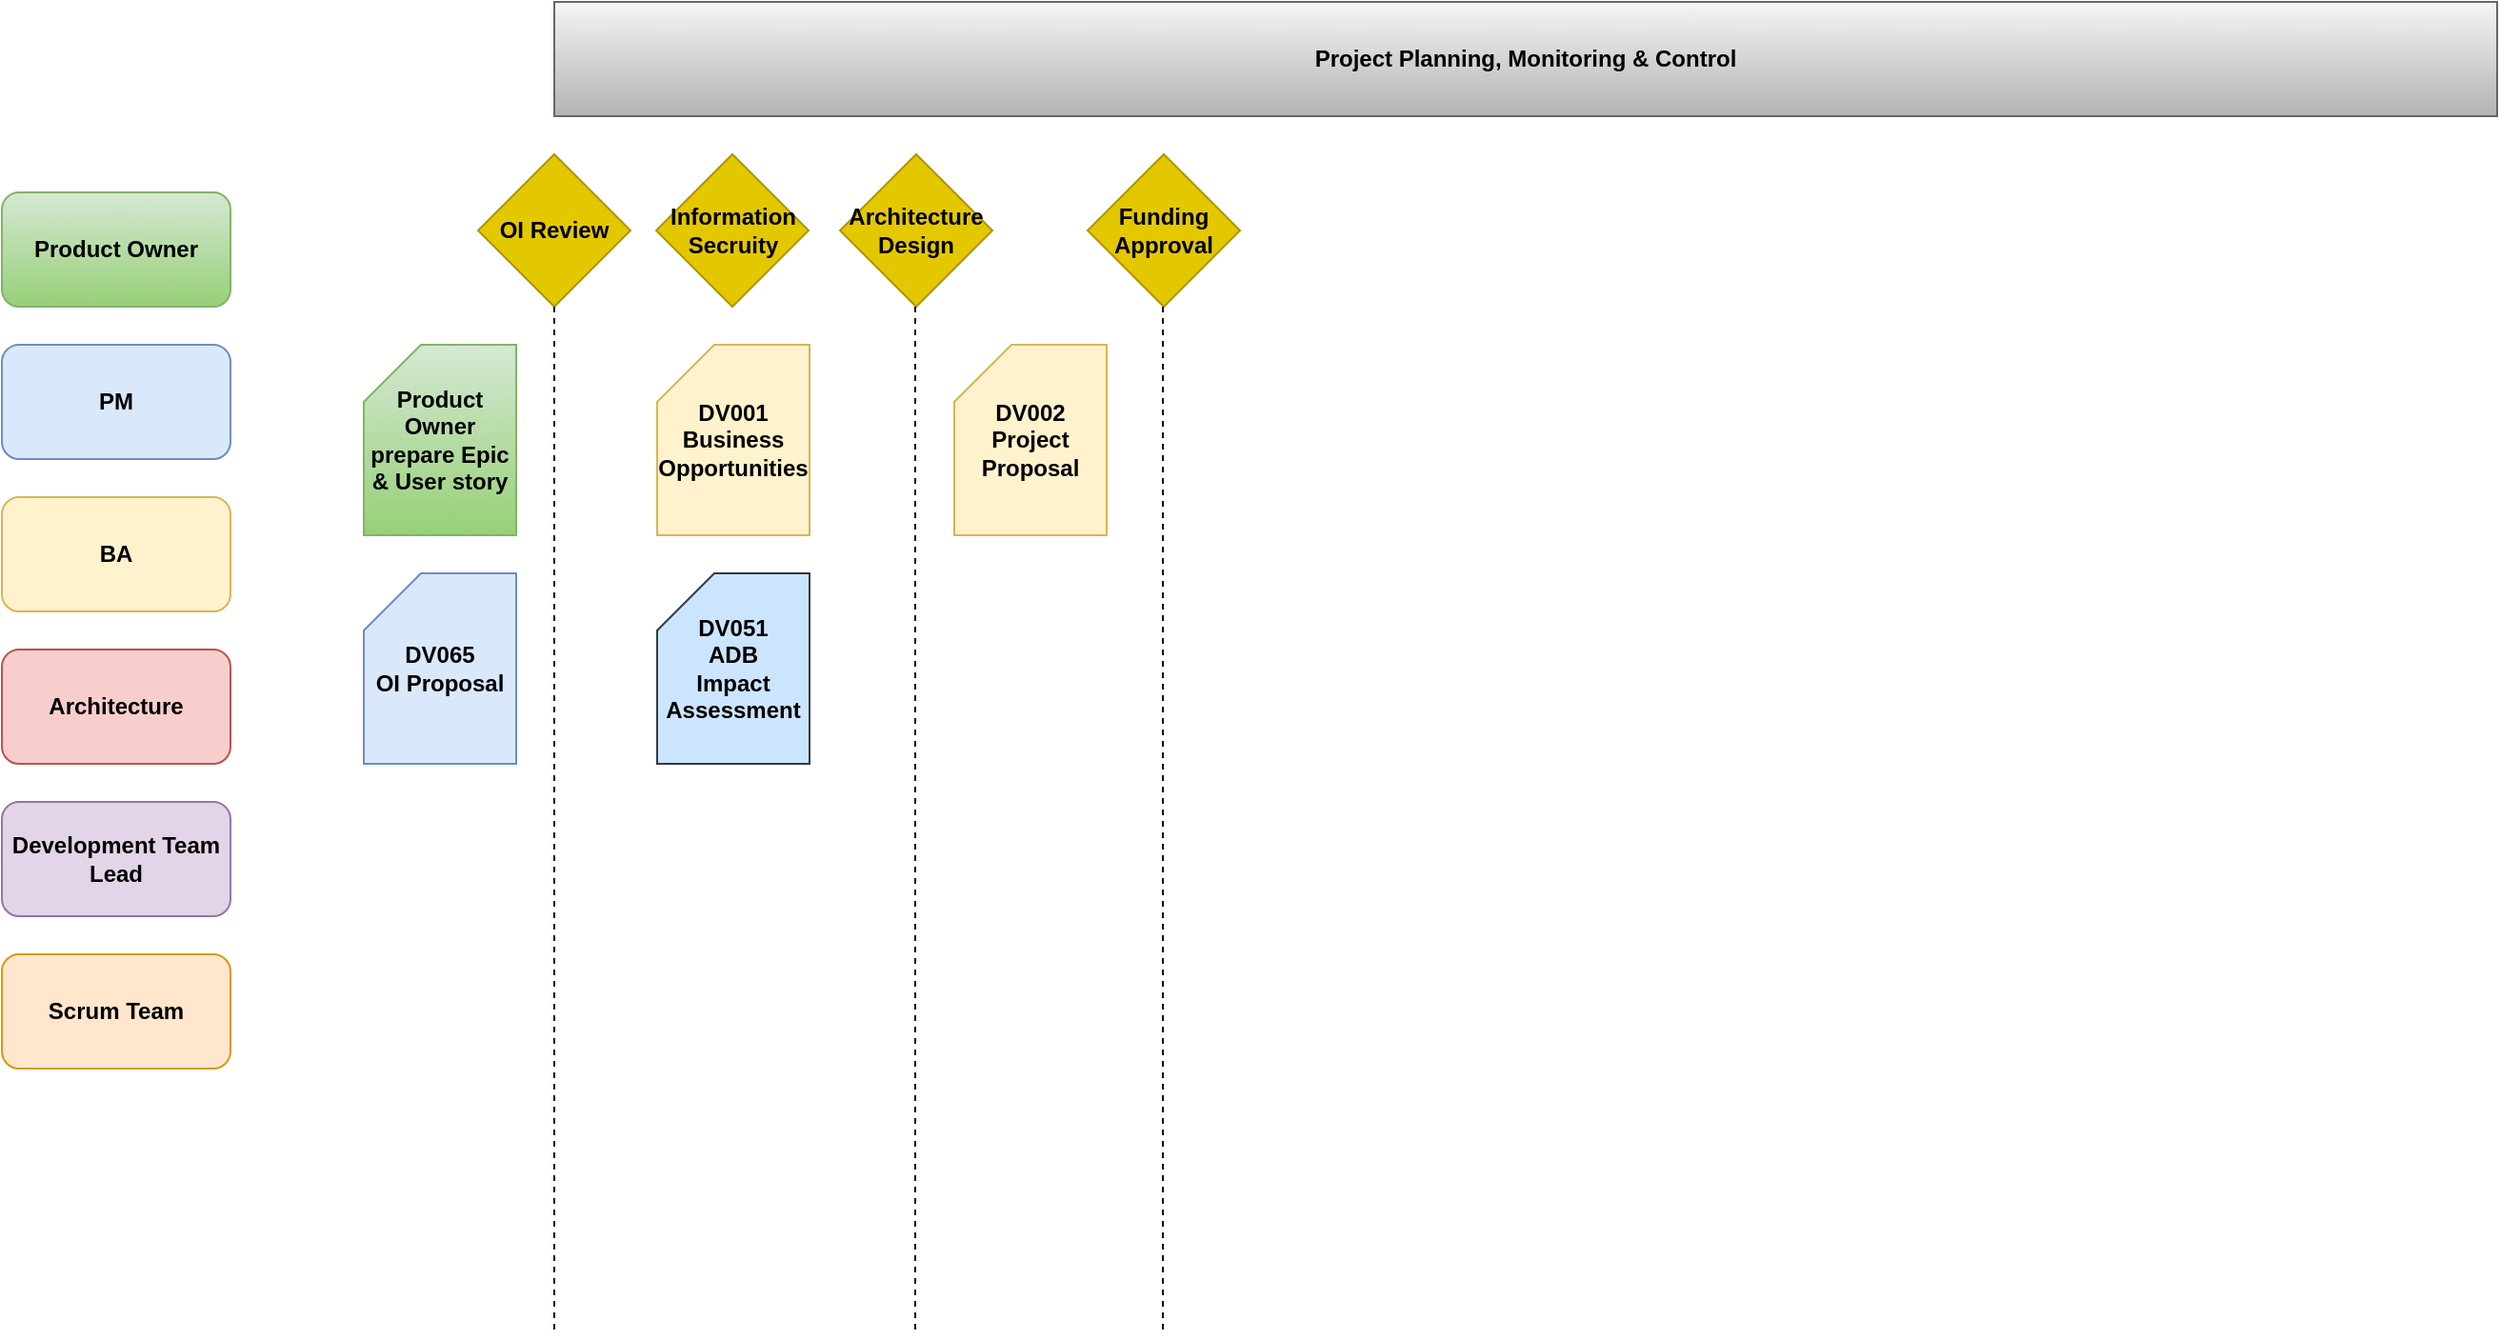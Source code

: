 <mxfile version="14.9.5" type="github">
  <diagram id="C5RBs43oDa-KdzZeNtuy" name="Page-1">
    <mxGraphModel dx="1422" dy="1938" grid="1" gridSize="10" guides="1" tooltips="1" connect="1" arrows="1" fold="1" page="1" pageScale="1" pageWidth="827" pageHeight="1169" math="0" shadow="0">
      <root>
        <mxCell id="WIyWlLk6GJQsqaUBKTNV-0" />
        <mxCell id="WIyWlLk6GJQsqaUBKTNV-1" parent="WIyWlLk6GJQsqaUBKTNV-0" />
        <mxCell id="mM4xZMxqIYVrbbXNMaOM-0" value="&lt;b&gt;PM&lt;/b&gt;" style="rounded=1;whiteSpace=wrap;html=1;fillColor=#dae8fc;strokeColor=#6c8ebf;" vertex="1" parent="WIyWlLk6GJQsqaUBKTNV-1">
          <mxGeometry x="70" y="170" width="120" height="60" as="geometry" />
        </mxCell>
        <mxCell id="mM4xZMxqIYVrbbXNMaOM-1" value="&lt;b&gt;BA&lt;/b&gt;" style="rounded=1;whiteSpace=wrap;html=1;fillColor=#fff2cc;strokeColor=#d6b656;" vertex="1" parent="WIyWlLk6GJQsqaUBKTNV-1">
          <mxGeometry x="70" y="250" width="120" height="60" as="geometry" />
        </mxCell>
        <mxCell id="mM4xZMxqIYVrbbXNMaOM-2" value="&lt;b&gt;Architecture&lt;/b&gt;" style="rounded=1;whiteSpace=wrap;html=1;fillColor=#f8cecc;strokeColor=#b85450;" vertex="1" parent="WIyWlLk6GJQsqaUBKTNV-1">
          <mxGeometry x="70" y="330" width="120" height="60" as="geometry" />
        </mxCell>
        <mxCell id="mM4xZMxqIYVrbbXNMaOM-3" value="Development Team Lead" style="rounded=1;whiteSpace=wrap;html=1;fillColor=#e1d5e7;strokeColor=#9673a6;fontStyle=1" vertex="1" parent="WIyWlLk6GJQsqaUBKTNV-1">
          <mxGeometry x="70" y="410" width="120" height="60" as="geometry" />
        </mxCell>
        <mxCell id="mM4xZMxqIYVrbbXNMaOM-4" value="Scrum Team" style="rounded=1;whiteSpace=wrap;html=1;fillColor=#ffe6cc;strokeColor=#d79b00;fontStyle=1" vertex="1" parent="WIyWlLk6GJQsqaUBKTNV-1">
          <mxGeometry x="70" y="490" width="120" height="60" as="geometry" />
        </mxCell>
        <mxCell id="mM4xZMxqIYVrbbXNMaOM-5" value="&lt;div&gt;DV065&lt;/div&gt;&lt;div&gt;OI Proposal&lt;br&gt;&lt;/div&gt;" style="shape=card;whiteSpace=wrap;html=1;fillColor=#dae8fc;strokeColor=#6c8ebf;fontStyle=1" vertex="1" parent="WIyWlLk6GJQsqaUBKTNV-1">
          <mxGeometry x="260" y="290" width="80" height="100" as="geometry" />
        </mxCell>
        <mxCell id="mM4xZMxqIYVrbbXNMaOM-6" value="OI Review" style="rhombus;whiteSpace=wrap;html=1;fillColor=#e3c800;strokeColor=#B09500;fontStyle=1;fontColor=#000000;" vertex="1" parent="WIyWlLk6GJQsqaUBKTNV-1">
          <mxGeometry x="320" y="70" width="80" height="80" as="geometry" />
        </mxCell>
        <mxCell id="mM4xZMxqIYVrbbXNMaOM-7" value="" style="endArrow=none;dashed=1;html=1;exitX=0.5;exitY=1;exitDx=0;exitDy=0;" edge="1" parent="WIyWlLk6GJQsqaUBKTNV-1" source="mM4xZMxqIYVrbbXNMaOM-6">
          <mxGeometry width="50" height="50" relative="1" as="geometry">
            <mxPoint x="390" y="420" as="sourcePoint" />
            <mxPoint x="360" y="690" as="targetPoint" />
            <Array as="points">
              <mxPoint x="360" y="400" />
            </Array>
          </mxGeometry>
        </mxCell>
        <mxCell id="mM4xZMxqIYVrbbXNMaOM-8" value="&lt;div&gt;DV001&lt;/div&gt;&lt;div&gt;Business Opportunities&lt;br&gt;&lt;/div&gt;" style="shape=card;whiteSpace=wrap;html=1;fillColor=#fff2cc;strokeColor=#d6b656;fontStyle=1" vertex="1" parent="WIyWlLk6GJQsqaUBKTNV-1">
          <mxGeometry x="414" y="170" width="80" height="100" as="geometry" />
        </mxCell>
        <mxCell id="mM4xZMxqIYVrbbXNMaOM-9" value="Information Secruity" style="rhombus;whiteSpace=wrap;html=1;fillColor=#e3c800;strokeColor=#B09500;fontStyle=1;fontColor=#000000;" vertex="1" parent="WIyWlLk6GJQsqaUBKTNV-1">
          <mxGeometry x="413.5" y="70" width="80" height="80" as="geometry" />
        </mxCell>
        <mxCell id="mM4xZMxqIYVrbbXNMaOM-10" value="Architecture Design" style="rhombus;whiteSpace=wrap;html=1;fillColor=#e3c800;strokeColor=#B09500;fontStyle=1;fontColor=#000000;" vertex="1" parent="WIyWlLk6GJQsqaUBKTNV-1">
          <mxGeometry x="510" y="70" width="80" height="80" as="geometry" />
        </mxCell>
        <mxCell id="mM4xZMxqIYVrbbXNMaOM-11" value="" style="endArrow=none;dashed=1;html=1;exitX=0.5;exitY=1;exitDx=0;exitDy=0;" edge="1" parent="WIyWlLk6GJQsqaUBKTNV-1">
          <mxGeometry width="50" height="50" relative="1" as="geometry">
            <mxPoint x="549.5" y="150" as="sourcePoint" />
            <mxPoint x="549.5" y="690" as="targetPoint" />
            <Array as="points">
              <mxPoint x="549.5" y="400" />
            </Array>
          </mxGeometry>
        </mxCell>
        <mxCell id="mM4xZMxqIYVrbbXNMaOM-12" value="&lt;div&gt;DV051&lt;/div&gt;&lt;div&gt;ADB&lt;br&gt;&lt;/div&gt;&lt;div&gt;Impact Assessment&lt;br&gt;&lt;/div&gt;" style="shape=card;whiteSpace=wrap;html=1;fillColor=#cce5ff;strokeColor=#36393d;fontStyle=1" vertex="1" parent="WIyWlLk6GJQsqaUBKTNV-1">
          <mxGeometry x="414" y="290" width="80" height="100" as="geometry" />
        </mxCell>
        <mxCell id="mM4xZMxqIYVrbbXNMaOM-13" value="&lt;div&gt;DV002&lt;/div&gt;&lt;div&gt;Project Proposal&lt;br&gt;&lt;/div&gt;" style="shape=card;whiteSpace=wrap;html=1;fillColor=#fff2cc;strokeColor=#d6b656;fontStyle=1" vertex="1" parent="WIyWlLk6GJQsqaUBKTNV-1">
          <mxGeometry x="570" y="170" width="80" height="100" as="geometry" />
        </mxCell>
        <mxCell id="mM4xZMxqIYVrbbXNMaOM-14" value="Product Owner prepare Epic &amp;amp; User story" style="shape=card;whiteSpace=wrap;html=1;fillColor=#d5e8d4;strokeColor=#82b366;fontStyle=1;gradientColor=#97d077;" vertex="1" parent="WIyWlLk6GJQsqaUBKTNV-1">
          <mxGeometry x="260" y="170" width="80" height="100" as="geometry" />
        </mxCell>
        <mxCell id="mM4xZMxqIYVrbbXNMaOM-15" value="Product Owner" style="rounded=1;whiteSpace=wrap;html=1;fillColor=#d5e8d4;strokeColor=#82b366;gradientColor=#97d077;fontStyle=1" vertex="1" parent="WIyWlLk6GJQsqaUBKTNV-1">
          <mxGeometry x="70" y="90" width="120" height="60" as="geometry" />
        </mxCell>
        <mxCell id="mM4xZMxqIYVrbbXNMaOM-16" value="Funding Approval" style="rhombus;whiteSpace=wrap;html=1;fillColor=#e3c800;strokeColor=#B09500;fontStyle=1;fontColor=#000000;" vertex="1" parent="WIyWlLk6GJQsqaUBKTNV-1">
          <mxGeometry x="640" y="70" width="80" height="80" as="geometry" />
        </mxCell>
        <mxCell id="mM4xZMxqIYVrbbXNMaOM-17" value="" style="endArrow=none;dashed=1;html=1;exitX=0.5;exitY=1;exitDx=0;exitDy=0;" edge="1" parent="WIyWlLk6GJQsqaUBKTNV-1">
          <mxGeometry width="50" height="50" relative="1" as="geometry">
            <mxPoint x="679.5" y="150" as="sourcePoint" />
            <mxPoint x="679.5" y="690" as="targetPoint" />
            <Array as="points">
              <mxPoint x="679.5" y="400" />
            </Array>
          </mxGeometry>
        </mxCell>
        <mxCell id="mM4xZMxqIYVrbbXNMaOM-18" value="Project Planning, Monitoring &amp;amp; Control" style="rounded=0;whiteSpace=wrap;html=1;gradientColor=#b3b3b3;fillColor=#f5f5f5;strokeColor=#666666;fontStyle=1" vertex="1" parent="WIyWlLk6GJQsqaUBKTNV-1">
          <mxGeometry x="360" y="-10" width="1020" height="60" as="geometry" />
        </mxCell>
      </root>
    </mxGraphModel>
  </diagram>
</mxfile>
